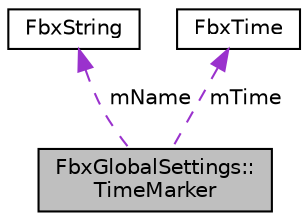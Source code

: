 digraph "FbxGlobalSettings::TimeMarker"
{
  edge [fontname="Helvetica",fontsize="10",labelfontname="Helvetica",labelfontsize="10"];
  node [fontname="Helvetica",fontsize="10",shape=record];
  Node1 [label="FbxGlobalSettings::\lTimeMarker",height=0.2,width=0.4,color="black", fillcolor="grey75", style="filled", fontcolor="black"];
  Node2 -> Node1 [dir="back",color="darkorchid3",fontsize="10",style="dashed",label=" mName" ,fontname="Helvetica"];
  Node2 [label="FbxString",height=0.2,width=0.4,color="black", fillcolor="white", style="filled",URL="$class_fbx_string.html"];
  Node3 -> Node1 [dir="back",color="darkorchid3",fontsize="10",style="dashed",label=" mTime" ,fontname="Helvetica"];
  Node3 [label="FbxTime",height=0.2,width=0.4,color="black", fillcolor="white", style="filled",URL="$class_fbx_time.html"];
}
